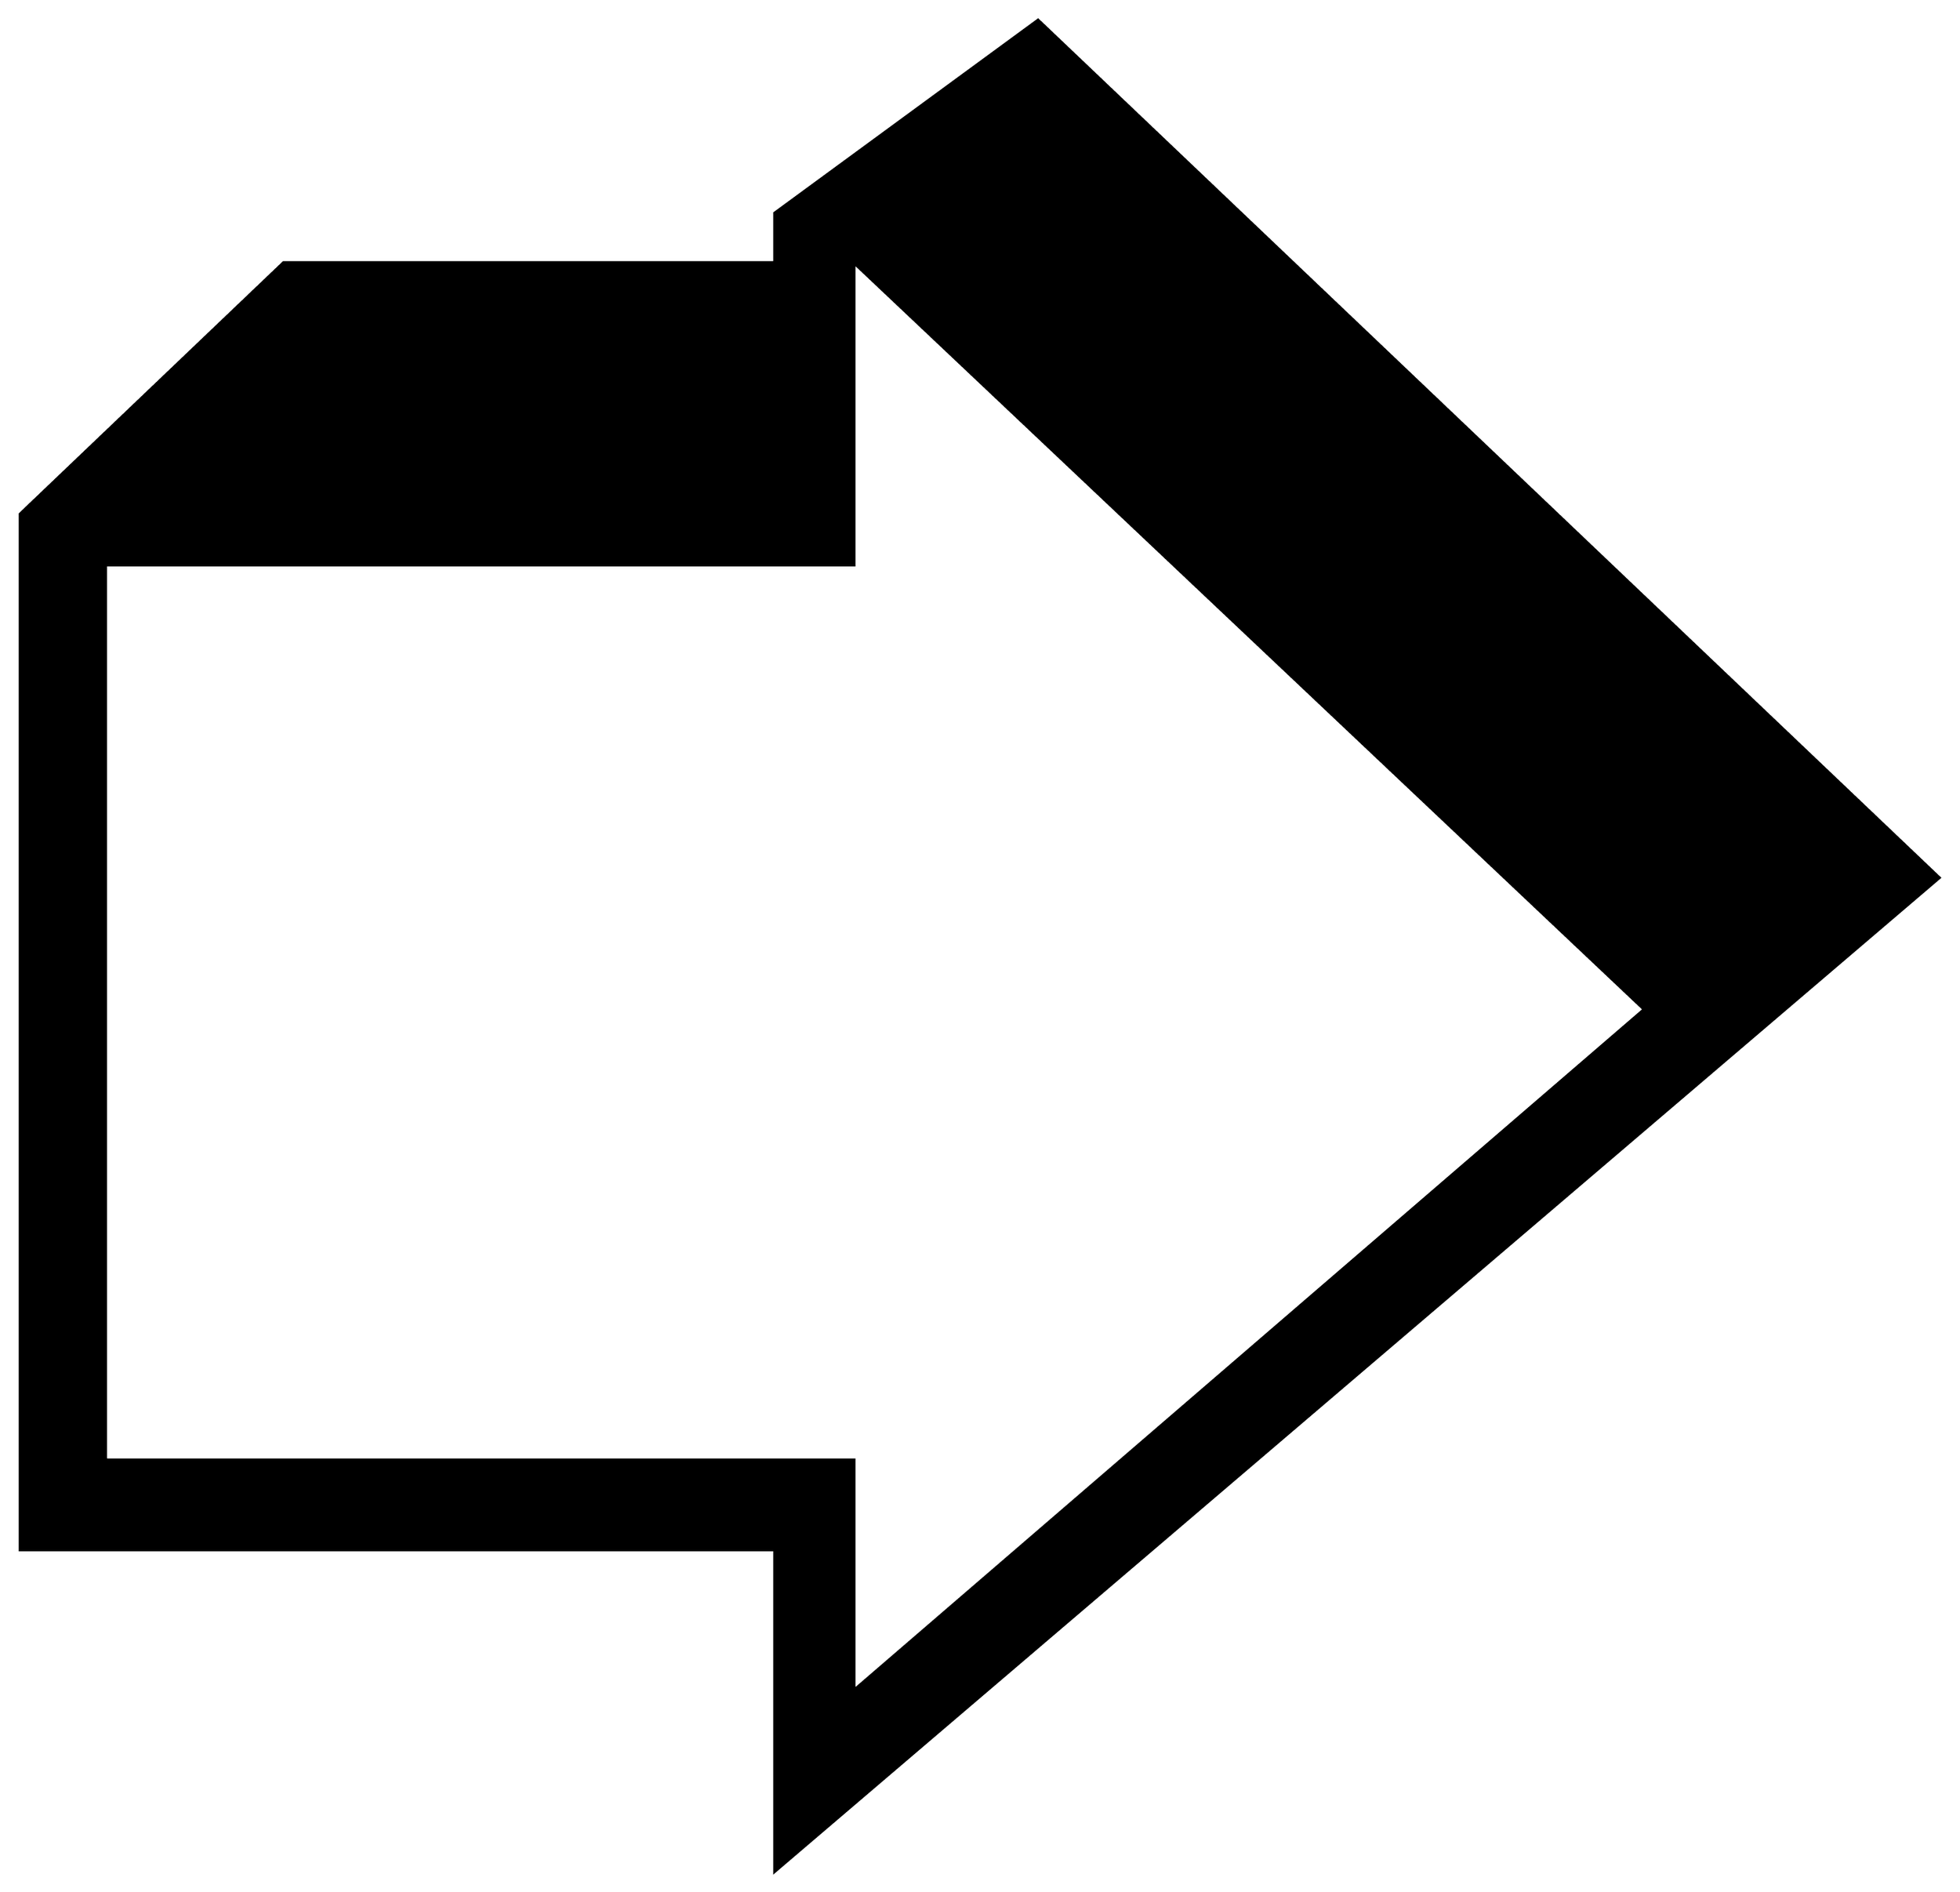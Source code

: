 


\begin{tikzpicture}[y=0.80pt, x=0.80pt, yscale=-1.0, xscale=1.0, inner sep=0pt, outer sep=0pt]
\begin{scope}[shift={(100.0,1832.0)},nonzero rule]
  \path[draw=.,fill=.,line width=1.600pt] (1382.0,-754.0) --
    (604.0,-90.0) -- (604.0,-305.0) -- (100.0,-305.0) --
    (100.0,-997.0) -- (276.0,-1165.0) -- (604.0,-1165.0) --
    (604.0,-1198.0) -- (780.0,-1327.0) -- (1382.0,-754.0) --
    cycle(1185.0,-666.0) -- (657.0,-1165.0) -- (657.0,-963.0) --
    (157.0,-963.0) -- (157.0,-365.0) -- (657.0,-365.0) --
    (657.0,-211.0) -- (1185.0,-666.0) -- cycle;
\end{scope}

\end{tikzpicture}

